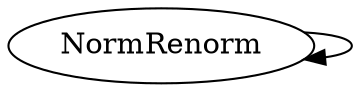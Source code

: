 /* Created by mdot for Matlab */
digraph m2html {
  NormRenorm -> NormRenorm;

  NormRenorm [URL="NormRenorm.html"];
}